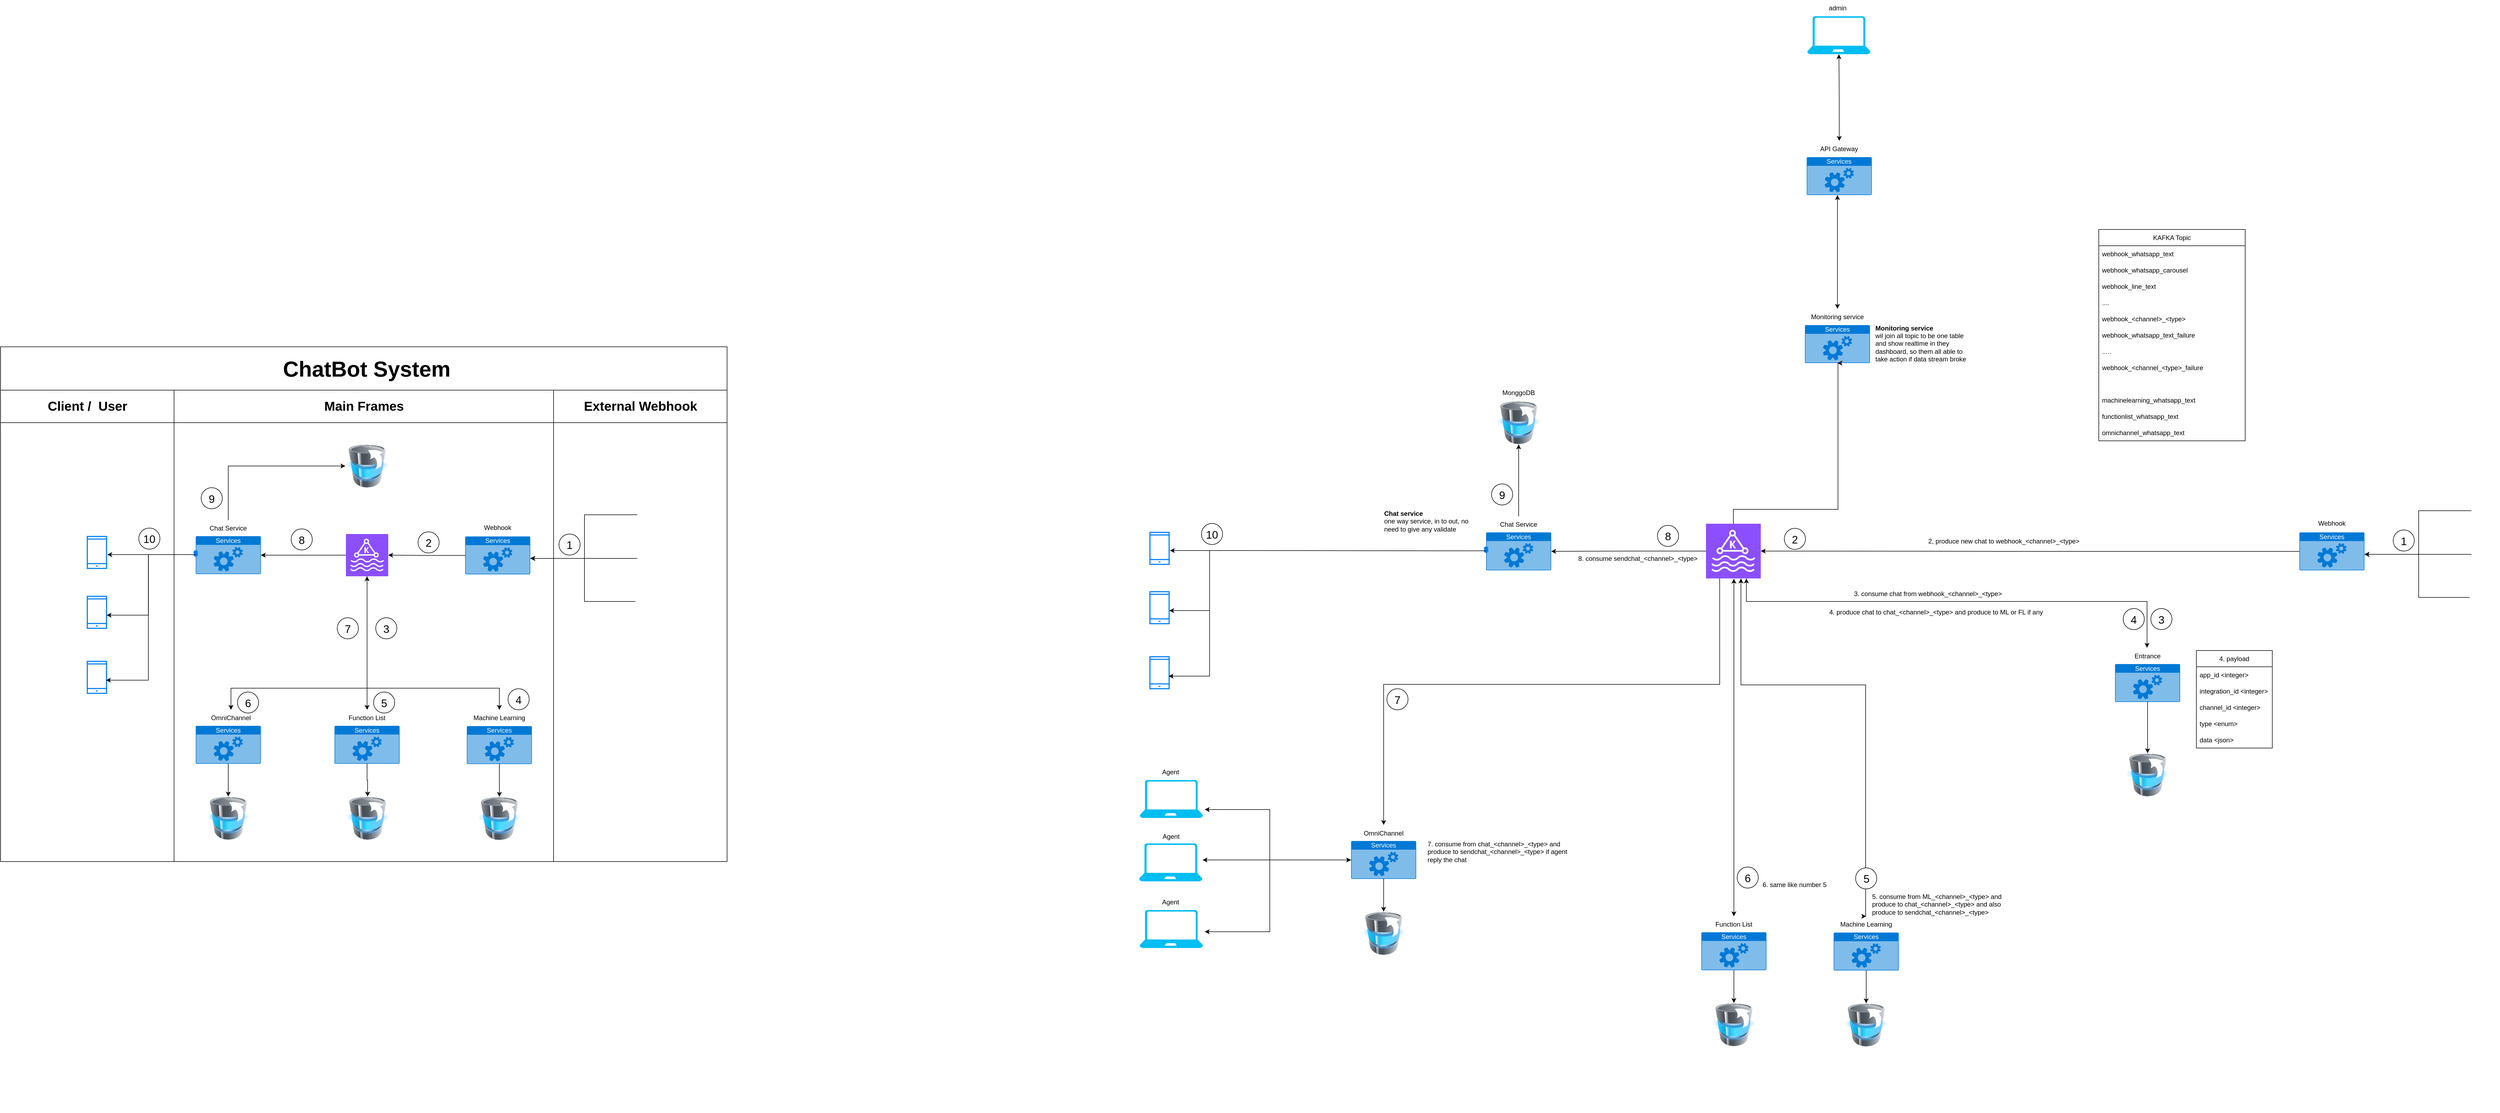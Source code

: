 <mxfile version="21.7.5" type="github">
  <diagram name="Page-1" id="HkeKC2RD16-9pxQuGfAg">
    <mxGraphModel dx="1467" dy="1865" grid="1" gridSize="10" guides="1" tooltips="1" connect="1" arrows="1" fold="1" page="1" pageScale="1" pageWidth="850" pageHeight="1100" background="none" math="0" shadow="0">
      <root>
        <mxCell id="0" />
        <mxCell id="1" parent="0" />
        <mxCell id="OhlYMunK3s7UU5Id4ylo-1" value="" style="sketch=0;points=[[0,0,0],[0.25,0,0],[0.5,0,0],[0.75,0,0],[1,0,0],[0,1,0],[0.25,1,0],[0.5,1,0],[0.75,1,0],[1,1,0],[0,0.25,0],[0,0.5,0],[0,0.75,0],[1,0.25,0],[1,0.5,0],[1,0.75,0]];outlineConnect=0;fontColor=#232F3E;fillColor=#8C4FFF;strokeColor=#ffffff;dashed=0;verticalLabelPosition=bottom;verticalAlign=top;align=center;html=1;fontSize=12;fontStyle=0;aspect=fixed;shape=mxgraph.aws4.resourceIcon;resIcon=mxgraph.aws4.managed_streaming_for_kafka;" parent="1" vertex="1">
          <mxGeometry x="787" y="385.5" width="78" height="78" as="geometry" />
        </mxCell>
        <mxCell id="OhlYMunK3s7UU5Id4ylo-2" value="" style="html=1;verticalLabelPosition=bottom;align=center;labelBackgroundColor=#ffffff;verticalAlign=top;strokeWidth=2;strokeColor=#0080F0;shadow=0;dashed=0;shape=mxgraph.ios7.icons.smartphone;" parent="1" vertex="1">
          <mxGeometry x="310" y="390" width="35.4" height="59" as="geometry" />
        </mxCell>
        <mxCell id="OhlYMunK3s7UU5Id4ylo-3" value="Services" style="html=1;whiteSpace=wrap;strokeColor=none;fillColor=#0079D6;labelPosition=center;verticalLabelPosition=middle;verticalAlign=top;align=center;fontSize=12;outlineConnect=0;spacingTop=-6;fontColor=#FFFFFF;sketch=0;shape=mxgraph.sitemap.services;" parent="1" vertex="1">
          <mxGeometry x="510" y="389.5" width="120" height="70" as="geometry" />
        </mxCell>
        <mxCell id="OhlYMunK3s7UU5Id4ylo-4" value="" style="shape=waypoint;sketch=0;size=6;pointerEvents=1;points=[];fillColor=default;resizable=0;rotatable=0;perimeter=centerPerimeter;snapToPoint=1;verticalAlign=top;strokeColor=#0080F0;labelBackgroundColor=#ffffff;strokeWidth=2;shadow=0;dashed=0;" parent="1" vertex="1">
          <mxGeometry x="500" y="409.5" width="20" height="20" as="geometry" />
        </mxCell>
        <mxCell id="OhlYMunK3s7UU5Id4ylo-8" value="" style="html=1;verticalLabelPosition=bottom;align=center;labelBackgroundColor=#ffffff;verticalAlign=top;strokeWidth=2;strokeColor=#0080F0;shadow=0;dashed=0;shape=mxgraph.ios7.icons.smartphone;" parent="1" vertex="1">
          <mxGeometry x="310" y="500.5" width="35.4" height="59" as="geometry" />
        </mxCell>
        <mxCell id="OhlYMunK3s7UU5Id4ylo-9" value="" style="html=1;verticalLabelPosition=bottom;align=center;labelBackgroundColor=#ffffff;verticalAlign=top;strokeWidth=2;strokeColor=#0080F0;shadow=0;dashed=0;shape=mxgraph.ios7.icons.smartphone;" parent="1" vertex="1">
          <mxGeometry x="310" y="620.5" width="35.4" height="59" as="geometry" />
        </mxCell>
        <mxCell id="OhlYMunK3s7UU5Id4ylo-10" value="" style="shape=waypoint;sketch=0;size=6;pointerEvents=1;points=[];fillColor=default;resizable=0;rotatable=0;perimeter=centerPerimeter;snapToPoint=1;verticalAlign=top;strokeColor=#0080F0;labelBackgroundColor=#ffffff;strokeWidth=2;shadow=0;dashed=0;" parent="1" vertex="1">
          <mxGeometry x="500" y="409.5" width="20" height="20" as="geometry" />
        </mxCell>
        <mxCell id="OhlYMunK3s7UU5Id4ylo-12" value="" style="shape=waypoint;sketch=0;size=6;pointerEvents=1;points=[];fillColor=default;resizable=0;rotatable=0;perimeter=centerPerimeter;snapToPoint=1;verticalAlign=top;strokeColor=#0080F0;labelBackgroundColor=#ffffff;strokeWidth=2;shadow=0;dashed=0;" parent="1" vertex="1">
          <mxGeometry x="500" y="413.5" width="20" height="20" as="geometry" />
        </mxCell>
        <mxCell id="OhlYMunK3s7UU5Id4ylo-15" value="Chat Service" style="text;html=1;strokeColor=none;fillColor=none;align=center;verticalAlign=middle;whiteSpace=wrap;rounded=0;" parent="1" vertex="1">
          <mxGeometry x="525" y="360" width="90" height="30" as="geometry" />
        </mxCell>
        <mxCell id="OhlYMunK3s7UU5Id4ylo-27" value="" style="image;html=1;image=img/lib/clip_art/computers/Database_Move_Stack_128x128.png" parent="1" vertex="1">
          <mxGeometry x="786" y="220" width="80" height="80" as="geometry" />
        </mxCell>
        <mxCell id="OhlYMunK3s7UU5Id4ylo-28" value="" style="edgeStyle=orthogonalEdgeStyle;rounded=0;orthogonalLoop=1;jettySize=auto;html=1;exitX=0.5;exitY=0;exitDx=0;exitDy=0;entryX=0;entryY=0.5;entryDx=0;entryDy=0;" parent="1" source="OhlYMunK3s7UU5Id4ylo-15" target="OhlYMunK3s7UU5Id4ylo-27" edge="1">
          <mxGeometry relative="1" as="geometry">
            <mxPoint x="580" y="330" as="sourcePoint" />
            <mxPoint x="702" y="330" as="targetPoint" />
          </mxGeometry>
        </mxCell>
        <mxCell id="OhlYMunK3s7UU5Id4ylo-29" value="Services" style="html=1;whiteSpace=wrap;strokeColor=none;fillColor=#0079D6;labelPosition=center;verticalLabelPosition=middle;verticalAlign=top;align=center;fontSize=12;outlineConnect=0;spacingTop=-6;fontColor=#FFFFFF;sketch=0;shape=mxgraph.sitemap.services;" parent="1" vertex="1">
          <mxGeometry x="1007" y="390" width="120" height="70" as="geometry" />
        </mxCell>
        <mxCell id="OhlYMunK3s7UU5Id4ylo-30" value="Webhook" style="text;html=1;strokeColor=none;fillColor=none;align=center;verticalAlign=middle;whiteSpace=wrap;rounded=0;" parent="1" vertex="1">
          <mxGeometry x="1022" y="358.5" width="90" height="30" as="geometry" />
        </mxCell>
        <mxCell id="OhlYMunK3s7UU5Id4ylo-41" value="" style="edgeStyle=orthogonalEdgeStyle;rounded=0;orthogonalLoop=1;jettySize=auto;html=1;" parent="1" source="OhlYMunK3s7UU5Id4ylo-35" edge="1">
          <mxGeometry relative="1" as="geometry">
            <mxPoint x="1127" y="430.5" as="targetPoint" />
            <Array as="points">
              <mxPoint x="1227" y="350" />
              <mxPoint x="1227" y="431" />
            </Array>
          </mxGeometry>
        </mxCell>
        <mxCell id="OhlYMunK3s7UU5Id4ylo-35" value="" style="shape=image;html=1;verticalAlign=top;verticalLabelPosition=bottom;labelBackgroundColor=#ffffff;imageAspect=0;aspect=fixed;image=https://cdn3.iconfinder.com/data/icons/2018-social-media-logotypes/1000/2018_social_media_popular_app_logo-whatsapp-128.png" parent="1" vertex="1">
          <mxGeometry x="1324.25" y="331" width="45" height="45" as="geometry" />
        </mxCell>
        <mxCell id="OhlYMunK3s7UU5Id4ylo-45" value="" style="edgeStyle=orthogonalEdgeStyle;rounded=0;orthogonalLoop=1;jettySize=auto;html=1;" parent="1" source="OhlYMunK3s7UU5Id4ylo-37" edge="1">
          <mxGeometry relative="1" as="geometry">
            <mxPoint x="1127" y="430.5" as="targetPoint" />
            <Array as="points">
              <mxPoint x="1227" y="510" />
              <mxPoint x="1227" y="431" />
            </Array>
          </mxGeometry>
        </mxCell>
        <mxCell id="OhlYMunK3s7UU5Id4ylo-37" value="" style="shape=image;html=1;verticalAlign=top;verticalLabelPosition=bottom;labelBackgroundColor=#ffffff;imageAspect=0;aspect=fixed;image=https://cdn1.iconfinder.com/data/icons/unicons-line-vol-6/24/telegram-128.png" parent="1" vertex="1">
          <mxGeometry x="1321" y="481" width="55" height="55" as="geometry" />
        </mxCell>
        <mxCell id="OhlYMunK3s7UU5Id4ylo-43" value="" style="edgeStyle=orthogonalEdgeStyle;rounded=0;orthogonalLoop=1;jettySize=auto;html=1;" parent="1" source="OhlYMunK3s7UU5Id4ylo-38" edge="1">
          <mxGeometry relative="1" as="geometry">
            <mxPoint x="1127" y="430.5" as="targetPoint" />
          </mxGeometry>
        </mxCell>
        <mxCell id="OhlYMunK3s7UU5Id4ylo-38" value="" style="shape=image;html=1;verticalAlign=top;verticalLabelPosition=bottom;labelBackgroundColor=#ffffff;imageAspect=0;aspect=fixed;image=https://cdn4.iconfinder.com/data/icons/socialcones/508/Gmail-128.png" parent="1" vertex="1">
          <mxGeometry x="1324.25" y="406.5" width="48" height="48" as="geometry" />
        </mxCell>
        <mxCell id="OhlYMunK3s7UU5Id4ylo-46" value="" style="edgeStyle=orthogonalEdgeStyle;rounded=0;orthogonalLoop=1;jettySize=auto;html=1;exitX=0;exitY=0.5;exitDx=0;exitDy=0;exitPerimeter=0;" parent="1" source="OhlYMunK3s7UU5Id4ylo-29" target="OhlYMunK3s7UU5Id4ylo-1" edge="1">
          <mxGeometry relative="1" as="geometry">
            <mxPoint x="597" y="370" as="sourcePoint" />
            <mxPoint x="778" y="270" as="targetPoint" />
          </mxGeometry>
        </mxCell>
        <mxCell id="OhlYMunK3s7UU5Id4ylo-47" value="" style="edgeStyle=orthogonalEdgeStyle;rounded=0;orthogonalLoop=1;jettySize=auto;html=1;exitX=0;exitY=0.5;exitDx=0;exitDy=0;exitPerimeter=0;entryX=1;entryY=0.5;entryDx=0;entryDy=0;entryPerimeter=0;" parent="1" source="OhlYMunK3s7UU5Id4ylo-1" target="OhlYMunK3s7UU5Id4ylo-3" edge="1">
          <mxGeometry relative="1" as="geometry">
            <mxPoint x="1000" y="435" as="sourcePoint" />
            <mxPoint x="840" y="435" as="targetPoint" />
          </mxGeometry>
        </mxCell>
        <mxCell id="6O2FPIcCJVFnN11v32pc-1" value="Services" style="html=1;whiteSpace=wrap;strokeColor=none;fillColor=#0079D6;labelPosition=center;verticalLabelPosition=middle;verticalAlign=top;align=center;fontSize=12;outlineConnect=0;spacingTop=-6;fontColor=#FFFFFF;sketch=0;shape=mxgraph.sitemap.services;" parent="1" vertex="1">
          <mxGeometry x="510" y="739.5" width="120" height="70" as="geometry" />
        </mxCell>
        <mxCell id="6O2FPIcCJVFnN11v32pc-2" value="OmniChannel" style="text;html=1;strokeColor=none;fillColor=none;align=center;verticalAlign=middle;whiteSpace=wrap;rounded=0;" parent="1" vertex="1">
          <mxGeometry x="530" y="710" width="90" height="30" as="geometry" />
        </mxCell>
        <mxCell id="6O2FPIcCJVFnN11v32pc-3" value="" style="edgeStyle=orthogonalEdgeStyle;rounded=0;orthogonalLoop=1;jettySize=auto;html=1;exitX=0.5;exitY=1;exitDx=0;exitDy=0;exitPerimeter=0;entryX=0.5;entryY=0;entryDx=0;entryDy=0;" parent="1" source="OhlYMunK3s7UU5Id4ylo-1" target="6O2FPIcCJVFnN11v32pc-2" edge="1">
          <mxGeometry relative="1" as="geometry">
            <mxPoint x="1017" y="435" as="sourcePoint" />
            <mxPoint x="875" y="434" as="targetPoint" />
            <Array as="points">
              <mxPoint x="826" y="670" />
              <mxPoint x="575" y="670" />
            </Array>
          </mxGeometry>
        </mxCell>
        <mxCell id="6O2FPIcCJVFnN11v32pc-4" value="Services" style="html=1;whiteSpace=wrap;strokeColor=none;fillColor=#0079D6;labelPosition=center;verticalLabelPosition=middle;verticalAlign=top;align=center;fontSize=12;outlineConnect=0;spacingTop=-6;fontColor=#FFFFFF;sketch=0;shape=mxgraph.sitemap.services;" parent="1" vertex="1">
          <mxGeometry x="1010" y="740" width="120" height="70" as="geometry" />
        </mxCell>
        <mxCell id="6O2FPIcCJVFnN11v32pc-5" value="Machine Learning" style="text;html=1;strokeColor=none;fillColor=none;align=center;verticalAlign=middle;whiteSpace=wrap;rounded=0;" parent="1" vertex="1">
          <mxGeometry x="1015" y="710" width="110" height="30" as="geometry" />
        </mxCell>
        <mxCell id="6O2FPIcCJVFnN11v32pc-6" value="" style="edgeStyle=orthogonalEdgeStyle;rounded=0;orthogonalLoop=1;jettySize=auto;html=1;entryX=0.5;entryY=0;entryDx=0;entryDy=0;exitX=0.5;exitY=1;exitDx=0;exitDy=0;exitPerimeter=0;" parent="1" source="OhlYMunK3s7UU5Id4ylo-1" target="6O2FPIcCJVFnN11v32pc-5" edge="1">
          <mxGeometry relative="1" as="geometry">
            <mxPoint x="760" y="353.23" as="sourcePoint" />
            <mxPoint x="1044" y="679.23" as="targetPoint" />
            <Array as="points">
              <mxPoint x="826" y="670" />
              <mxPoint x="1070" y="670" />
            </Array>
          </mxGeometry>
        </mxCell>
        <mxCell id="6O2FPIcCJVFnN11v32pc-7" value="Services" style="html=1;whiteSpace=wrap;strokeColor=none;fillColor=#0079D6;labelPosition=center;verticalLabelPosition=middle;verticalAlign=top;align=center;fontSize=12;outlineConnect=0;spacingTop=-6;fontColor=#FFFFFF;sketch=0;shape=mxgraph.sitemap.services;" parent="1" vertex="1">
          <mxGeometry x="766" y="739.5" width="120" height="70" as="geometry" />
        </mxCell>
        <mxCell id="6O2FPIcCJVFnN11v32pc-8" value="Function List" style="text;html=1;strokeColor=none;fillColor=none;align=center;verticalAlign=middle;whiteSpace=wrap;rounded=0;" parent="1" vertex="1">
          <mxGeometry x="771" y="710" width="110" height="30" as="geometry" />
        </mxCell>
        <mxCell id="6O2FPIcCJVFnN11v32pc-10" value="" style="edgeStyle=orthogonalEdgeStyle;rounded=0;orthogonalLoop=1;jettySize=auto;html=1;entryX=0.5;entryY=0;entryDx=0;entryDy=0;" parent="1" target="6O2FPIcCJVFnN11v32pc-8" edge="1">
          <mxGeometry relative="1" as="geometry">
            <mxPoint x="826" y="470" as="sourcePoint" />
            <mxPoint x="860" y="740" as="targetPoint" />
            <Array as="points">
              <mxPoint x="826" y="710" />
              <mxPoint x="826" y="710" />
            </Array>
          </mxGeometry>
        </mxCell>
        <mxCell id="6O2FPIcCJVFnN11v32pc-14" value="" style="edgeStyle=orthogonalEdgeStyle;rounded=0;orthogonalLoop=1;jettySize=auto;html=1;entryX=1.039;entryY=0.568;entryDx=0;entryDy=0;entryPerimeter=0;" parent="1" source="OhlYMunK3s7UU5Id4ylo-12" target="OhlYMunK3s7UU5Id4ylo-2" edge="1">
          <mxGeometry relative="1" as="geometry">
            <mxPoint x="797" y="434" as="sourcePoint" />
            <mxPoint x="350" y="420" as="targetPoint" />
          </mxGeometry>
        </mxCell>
        <mxCell id="6O2FPIcCJVFnN11v32pc-15" value="" style="edgeStyle=orthogonalEdgeStyle;rounded=0;orthogonalLoop=1;jettySize=auto;html=1;entryX=1.005;entryY=0.59;entryDx=0;entryDy=0;entryPerimeter=0;" parent="1" source="OhlYMunK3s7UU5Id4ylo-12" target="OhlYMunK3s7UU5Id4ylo-8" edge="1">
          <mxGeometry relative="1" as="geometry">
            <mxPoint x="500" y="430" as="sourcePoint" />
            <mxPoint x="357" y="434" as="targetPoint" />
          </mxGeometry>
        </mxCell>
        <mxCell id="6O2FPIcCJVFnN11v32pc-16" value="" style="edgeStyle=orthogonalEdgeStyle;rounded=0;orthogonalLoop=1;jettySize=auto;html=1;entryX=0.972;entryY=0.59;entryDx=0;entryDy=0;entryPerimeter=0;exitX=0.574;exitY=0.796;exitDx=0;exitDy=0;exitPerimeter=0;" parent="1" source="OhlYMunK3s7UU5Id4ylo-12" target="OhlYMunK3s7UU5Id4ylo-9" edge="1">
          <mxGeometry relative="1" as="geometry">
            <mxPoint x="530" y="444" as="sourcePoint" />
            <mxPoint x="356" y="545" as="targetPoint" />
          </mxGeometry>
        </mxCell>
        <mxCell id="6O2FPIcCJVFnN11v32pc-17" value="" style="endArrow=classic;html=1;rounded=0;" parent="1" target="OhlYMunK3s7UU5Id4ylo-1" edge="1">
          <mxGeometry width="50" height="50" relative="1" as="geometry">
            <mxPoint x="826" y="580" as="sourcePoint" />
            <mxPoint x="830" y="460" as="targetPoint" />
          </mxGeometry>
        </mxCell>
        <mxCell id="6O2FPIcCJVFnN11v32pc-18" value="" style="image;html=1;image=img/lib/clip_art/computers/Database_Move_Stack_128x128.png" parent="1" vertex="1">
          <mxGeometry x="530" y="870" width="80" height="80" as="geometry" />
        </mxCell>
        <mxCell id="6O2FPIcCJVFnN11v32pc-19" value="" style="image;html=1;image=img/lib/clip_art/computers/Database_Move_Stack_128x128.png" parent="1" vertex="1">
          <mxGeometry x="1030" y="870.5" width="80" height="80" as="geometry" />
        </mxCell>
        <mxCell id="6O2FPIcCJVFnN11v32pc-20" value="" style="image;html=1;image=img/lib/clip_art/computers/Database_Move_Stack_128x128.png" parent="1" vertex="1">
          <mxGeometry x="787" y="870" width="80" height="80" as="geometry" />
        </mxCell>
        <mxCell id="6O2FPIcCJVFnN11v32pc-21" value="" style="edgeStyle=orthogonalEdgeStyle;rounded=0;orthogonalLoop=1;jettySize=auto;html=1;exitX=0.5;exitY=1;exitDx=0;exitDy=0;exitPerimeter=0;entryX=0.5;entryY=0;entryDx=0;entryDy=0;" parent="1" source="6O2FPIcCJVFnN11v32pc-1" target="6O2FPIcCJVFnN11v32pc-18" edge="1">
          <mxGeometry relative="1" as="geometry">
            <mxPoint x="807" y="524.5" as="sourcePoint" />
            <mxPoint x="610" y="756.5" as="targetPoint" />
          </mxGeometry>
        </mxCell>
        <mxCell id="6O2FPIcCJVFnN11v32pc-22" value="" style="edgeStyle=orthogonalEdgeStyle;rounded=0;orthogonalLoop=1;jettySize=auto;html=1;exitX=0.5;exitY=1;exitDx=0;exitDy=0;exitPerimeter=0;entryX=0.5;entryY=0;entryDx=0;entryDy=0;" parent="1" source="6O2FPIcCJVFnN11v32pc-7" target="6O2FPIcCJVFnN11v32pc-20" edge="1">
          <mxGeometry relative="1" as="geometry">
            <mxPoint x="966" y="870" as="sourcePoint" />
            <mxPoint x="800" y="870" as="targetPoint" />
          </mxGeometry>
        </mxCell>
        <mxCell id="6O2FPIcCJVFnN11v32pc-23" value="" style="edgeStyle=orthogonalEdgeStyle;rounded=0;orthogonalLoop=1;jettySize=auto;html=1;exitX=0.5;exitY=1;exitDx=0;exitDy=0;exitPerimeter=0;entryX=0.5;entryY=0;entryDx=0;entryDy=0;" parent="1" source="6O2FPIcCJVFnN11v32pc-4" target="6O2FPIcCJVFnN11v32pc-19" edge="1">
          <mxGeometry relative="1" as="geometry">
            <mxPoint x="1213" y="968.67" as="sourcePoint" />
            <mxPoint x="1047" y="968.67" as="targetPoint" />
          </mxGeometry>
        </mxCell>
        <mxCell id="6O2FPIcCJVFnN11v32pc-24" value="" style="rounded=0;whiteSpace=wrap;html=1;fillColor=none;" parent="1" vertex="1">
          <mxGeometry x="470" y="180" width="700" height="810" as="geometry" />
        </mxCell>
        <mxCell id="6O2FPIcCJVFnN11v32pc-25" value="" style="rounded=0;whiteSpace=wrap;html=1;fillColor=none;" parent="1" vertex="1">
          <mxGeometry x="1170" y="180" width="320" height="810" as="geometry" />
        </mxCell>
        <mxCell id="6O2FPIcCJVFnN11v32pc-26" value="" style="rounded=0;whiteSpace=wrap;html=1;fillColor=none;" parent="1" vertex="1">
          <mxGeometry x="150" y="180" width="320" height="810" as="geometry" />
        </mxCell>
        <mxCell id="6O2FPIcCJVFnN11v32pc-27" value="" style="rounded=0;whiteSpace=wrap;html=1;" parent="1" vertex="1">
          <mxGeometry x="150" y="120" width="320" height="60" as="geometry" />
        </mxCell>
        <mxCell id="6O2FPIcCJVFnN11v32pc-28" value="" style="rounded=0;whiteSpace=wrap;html=1;" parent="1" vertex="1">
          <mxGeometry x="470" y="120" width="700" height="60" as="geometry" />
        </mxCell>
        <mxCell id="6O2FPIcCJVFnN11v32pc-29" value="" style="rounded=0;whiteSpace=wrap;html=1;" parent="1" vertex="1">
          <mxGeometry x="1170" y="120" width="320" height="60" as="geometry" />
        </mxCell>
        <mxCell id="6O2FPIcCJVFnN11v32pc-30" value="Client /&amp;nbsp; User" style="text;strokeColor=none;fillColor=none;html=1;fontSize=24;fontStyle=1;verticalAlign=middle;align=center;" parent="1" vertex="1">
          <mxGeometry x="220" y="130" width="180" height="40" as="geometry" />
        </mxCell>
        <mxCell id="6O2FPIcCJVFnN11v32pc-31" value="Main Frames" style="text;strokeColor=none;fillColor=none;html=1;fontSize=24;fontStyle=1;verticalAlign=middle;align=center;" parent="1" vertex="1">
          <mxGeometry x="725" y="130" width="190" height="40" as="geometry" />
        </mxCell>
        <mxCell id="6O2FPIcCJVFnN11v32pc-32" value="External Webhook" style="text;strokeColor=none;fillColor=none;html=1;fontSize=24;fontStyle=1;verticalAlign=middle;align=center;" parent="1" vertex="1">
          <mxGeometry x="1235" y="130" width="190" height="40" as="geometry" />
        </mxCell>
        <mxCell id="6O2FPIcCJVFnN11v32pc-33" value="" style="rounded=0;whiteSpace=wrap;html=1;" parent="1" vertex="1">
          <mxGeometry x="150" y="40" width="1340" height="80" as="geometry" />
        </mxCell>
        <mxCell id="6O2FPIcCJVFnN11v32pc-34" value="&lt;font style=&quot;font-size: 40px;&quot;&gt;ChatBot System&lt;/font&gt;" style="text;strokeColor=none;fillColor=none;html=1;fontSize=24;fontStyle=1;verticalAlign=middle;align=center;" parent="1" vertex="1">
          <mxGeometry x="635" y="55" width="380" height="50" as="geometry" />
        </mxCell>
        <mxCell id="6O2FPIcCJVFnN11v32pc-35" value="&lt;font style=&quot;font-size: 20px;&quot;&gt;1&lt;/font&gt;" style="ellipse;whiteSpace=wrap;html=1;aspect=fixed;" parent="1" vertex="1">
          <mxGeometry x="1180" y="385.5" width="39" height="39" as="geometry" />
        </mxCell>
        <mxCell id="6O2FPIcCJVFnN11v32pc-36" value="&lt;font style=&quot;font-size: 20px;&quot;&gt;2&lt;/font&gt;" style="ellipse;whiteSpace=wrap;html=1;aspect=fixed;" parent="1" vertex="1">
          <mxGeometry x="920" y="381.5" width="39" height="39" as="geometry" />
        </mxCell>
        <mxCell id="6O2FPIcCJVFnN11v32pc-37" value="&lt;font style=&quot;font-size: 20px;&quot;&gt;3&lt;/font&gt;" style="ellipse;whiteSpace=wrap;html=1;aspect=fixed;" parent="1" vertex="1">
          <mxGeometry x="842" y="540" width="39" height="39" as="geometry" />
        </mxCell>
        <mxCell id="6O2FPIcCJVFnN11v32pc-38" value="&lt;font style=&quot;font-size: 20px;&quot;&gt;4&lt;/font&gt;" style="ellipse;whiteSpace=wrap;html=1;aspect=fixed;" parent="1" vertex="1">
          <mxGeometry x="1086" y="671" width="39" height="39" as="geometry" />
        </mxCell>
        <mxCell id="6O2FPIcCJVFnN11v32pc-39" value="&lt;font style=&quot;font-size: 20px;&quot;&gt;5&lt;/font&gt;" style="ellipse;whiteSpace=wrap;html=1;aspect=fixed;" parent="1" vertex="1">
          <mxGeometry x="838" y="677" width="39" height="39" as="geometry" />
        </mxCell>
        <mxCell id="6O2FPIcCJVFnN11v32pc-40" value="&lt;font style=&quot;font-size: 20px;&quot;&gt;6&lt;br&gt;&lt;/font&gt;" style="ellipse;whiteSpace=wrap;html=1;aspect=fixed;" parent="1" vertex="1">
          <mxGeometry x="587" y="677" width="39" height="39" as="geometry" />
        </mxCell>
        <mxCell id="6O2FPIcCJVFnN11v32pc-41" value="&lt;font style=&quot;font-size: 20px;&quot;&gt;7&lt;br&gt;&lt;/font&gt;" style="ellipse;whiteSpace=wrap;html=1;aspect=fixed;" parent="1" vertex="1">
          <mxGeometry x="771" y="540" width="39" height="39" as="geometry" />
        </mxCell>
        <mxCell id="6O2FPIcCJVFnN11v32pc-42" value="&lt;font style=&quot;font-size: 20px;&quot;&gt;8&lt;br&gt;&lt;/font&gt;" style="ellipse;whiteSpace=wrap;html=1;aspect=fixed;" parent="1" vertex="1">
          <mxGeometry x="686" y="376" width="39" height="39" as="geometry" />
        </mxCell>
        <mxCell id="6O2FPIcCJVFnN11v32pc-43" value="&lt;font style=&quot;font-size: 20px;&quot;&gt;9&lt;br&gt;&lt;/font&gt;" style="ellipse;whiteSpace=wrap;html=1;aspect=fixed;" parent="1" vertex="1">
          <mxGeometry x="520" y="300" width="39" height="39" as="geometry" />
        </mxCell>
        <mxCell id="6O2FPIcCJVFnN11v32pc-44" value="&lt;font style=&quot;font-size: 20px;&quot;&gt;10&lt;br&gt;&lt;/font&gt;" style="ellipse;whiteSpace=wrap;html=1;aspect=fixed;" parent="1" vertex="1">
          <mxGeometry x="405" y="374.5" width="39" height="39" as="geometry" />
        </mxCell>
        <mxCell id="0GNVha3fAW3hULClsVbB-1" value="" style="sketch=0;points=[[0,0,0],[0.25,0,0],[0.5,0,0],[0.75,0,0],[1,0,0],[0,1,0],[0.25,1,0],[0.5,1,0],[0.75,1,0],[1,1,0],[0,0.25,0],[0,0.5,0],[0,0.75,0],[1,0.25,0],[1,0.5,0],[1,0.75,0]];outlineConnect=0;fontColor=#232F3E;fillColor=#8C4FFF;strokeColor=#ffffff;dashed=0;verticalLabelPosition=bottom;verticalAlign=top;align=center;html=1;fontSize=12;fontStyle=0;aspect=fixed;shape=mxgraph.aws4.resourceIcon;resIcon=mxgraph.aws4.managed_streaming_for_kafka;" parent="1" vertex="1">
          <mxGeometry x="3295.5" y="366.5" width="101" height="101" as="geometry" />
        </mxCell>
        <mxCell id="0GNVha3fAW3hULClsVbB-2" value="" style="html=1;verticalLabelPosition=bottom;align=center;labelBackgroundColor=#ffffff;verticalAlign=top;strokeWidth=2;strokeColor=#0080F0;shadow=0;dashed=0;shape=mxgraph.ios7.icons.smartphone;" parent="1" vertex="1">
          <mxGeometry x="2269.93" y="382.5" width="35.4" height="59" as="geometry" />
        </mxCell>
        <mxCell id="0GNVha3fAW3hULClsVbB-3" value="Services" style="html=1;whiteSpace=wrap;strokeColor=none;fillColor=#0079D6;labelPosition=center;verticalLabelPosition=middle;verticalAlign=top;align=center;fontSize=12;outlineConnect=0;spacingTop=-6;fontColor=#FFFFFF;sketch=0;shape=mxgraph.sitemap.services;" parent="1" vertex="1">
          <mxGeometry x="2890" y="382.5" width="120" height="70" as="geometry" />
        </mxCell>
        <mxCell id="0GNVha3fAW3hULClsVbB-4" value="" style="shape=waypoint;sketch=0;size=6;pointerEvents=1;points=[];fillColor=default;resizable=0;rotatable=0;perimeter=centerPerimeter;snapToPoint=1;verticalAlign=top;strokeColor=#0080F0;labelBackgroundColor=#ffffff;strokeWidth=2;shadow=0;dashed=0;" parent="1" vertex="1">
          <mxGeometry x="2880" y="402.5" width="20" height="20" as="geometry" />
        </mxCell>
        <mxCell id="0GNVha3fAW3hULClsVbB-5" value="" style="html=1;verticalLabelPosition=bottom;align=center;labelBackgroundColor=#ffffff;verticalAlign=top;strokeWidth=2;strokeColor=#0080F0;shadow=0;dashed=0;shape=mxgraph.ios7.icons.smartphone;" parent="1" vertex="1">
          <mxGeometry x="2269.93" y="492" width="35.4" height="59" as="geometry" />
        </mxCell>
        <mxCell id="0GNVha3fAW3hULClsVbB-6" value="" style="html=1;verticalLabelPosition=bottom;align=center;labelBackgroundColor=#ffffff;verticalAlign=top;strokeWidth=2;strokeColor=#0080F0;shadow=0;dashed=0;shape=mxgraph.ios7.icons.smartphone;" parent="1" vertex="1">
          <mxGeometry x="2269.93" y="612" width="35.4" height="59" as="geometry" />
        </mxCell>
        <mxCell id="0GNVha3fAW3hULClsVbB-7" value="" style="shape=waypoint;sketch=0;size=6;pointerEvents=1;points=[];fillColor=default;resizable=0;rotatable=0;perimeter=centerPerimeter;snapToPoint=1;verticalAlign=top;strokeColor=#0080F0;labelBackgroundColor=#ffffff;strokeWidth=2;shadow=0;dashed=0;" parent="1" vertex="1">
          <mxGeometry x="2880" y="402.5" width="20" height="20" as="geometry" />
        </mxCell>
        <mxCell id="0GNVha3fAW3hULClsVbB-8" value="" style="shape=waypoint;sketch=0;size=6;pointerEvents=1;points=[];fillColor=default;resizable=0;rotatable=0;perimeter=centerPerimeter;snapToPoint=1;verticalAlign=top;strokeColor=#0080F0;labelBackgroundColor=#ffffff;strokeWidth=2;shadow=0;dashed=0;" parent="1" vertex="1">
          <mxGeometry x="2880" y="406.5" width="20" height="20" as="geometry" />
        </mxCell>
        <mxCell id="0GNVha3fAW3hULClsVbB-9" value="Chat Service" style="text;html=1;strokeColor=none;fillColor=none;align=center;verticalAlign=middle;whiteSpace=wrap;rounded=0;" parent="1" vertex="1">
          <mxGeometry x="2905" y="353" width="90" height="30" as="geometry" />
        </mxCell>
        <mxCell id="0GNVha3fAW3hULClsVbB-10" value="" style="image;html=1;image=img/lib/clip_art/computers/Database_Move_Stack_128x128.png" parent="1" vertex="1">
          <mxGeometry x="2910" y="140" width="80" height="80" as="geometry" />
        </mxCell>
        <mxCell id="0GNVha3fAW3hULClsVbB-11" value="" style="edgeStyle=orthogonalEdgeStyle;rounded=0;orthogonalLoop=1;jettySize=auto;html=1;exitX=0.5;exitY=0;exitDx=0;exitDy=0;entryX=0.5;entryY=1;entryDx=0;entryDy=0;" parent="1" source="0GNVha3fAW3hULClsVbB-9" target="0GNVha3fAW3hULClsVbB-10" edge="1">
          <mxGeometry relative="1" as="geometry">
            <mxPoint x="3070" y="323.5" as="sourcePoint" />
            <mxPoint x="3192" y="323.5" as="targetPoint" />
            <Array as="points">
              <mxPoint x="2950" y="280" />
              <mxPoint x="2950" y="280" />
            </Array>
          </mxGeometry>
        </mxCell>
        <mxCell id="0GNVha3fAW3hULClsVbB-12" value="Services" style="html=1;whiteSpace=wrap;strokeColor=none;fillColor=#0079D6;labelPosition=center;verticalLabelPosition=middle;verticalAlign=top;align=center;fontSize=12;outlineConnect=0;spacingTop=-6;fontColor=#FFFFFF;sketch=0;shape=mxgraph.sitemap.services;" parent="1" vertex="1">
          <mxGeometry x="4390" y="382.5" width="120" height="70" as="geometry" />
        </mxCell>
        <mxCell id="0GNVha3fAW3hULClsVbB-13" value="Webhook" style="text;html=1;strokeColor=none;fillColor=none;align=center;verticalAlign=middle;whiteSpace=wrap;rounded=0;" parent="1" vertex="1">
          <mxGeometry x="4405" y="351" width="90" height="30" as="geometry" />
        </mxCell>
        <mxCell id="0GNVha3fAW3hULClsVbB-14" value="" style="edgeStyle=orthogonalEdgeStyle;rounded=0;orthogonalLoop=1;jettySize=auto;html=1;" parent="1" source="0GNVha3fAW3hULClsVbB-15" edge="1">
          <mxGeometry relative="1" as="geometry">
            <mxPoint x="4510" y="423" as="targetPoint" />
            <Array as="points">
              <mxPoint x="4610" y="342.5" />
              <mxPoint x="4610" y="423.5" />
            </Array>
          </mxGeometry>
        </mxCell>
        <mxCell id="0GNVha3fAW3hULClsVbB-15" value="" style="shape=image;html=1;verticalAlign=top;verticalLabelPosition=bottom;labelBackgroundColor=#ffffff;imageAspect=0;aspect=fixed;image=https://cdn3.iconfinder.com/data/icons/2018-social-media-logotypes/1000/2018_social_media_popular_app_logo-whatsapp-128.png" parent="1" vertex="1">
          <mxGeometry x="4707.25" y="323.5" width="45" height="45" as="geometry" />
        </mxCell>
        <mxCell id="0GNVha3fAW3hULClsVbB-16" value="" style="edgeStyle=orthogonalEdgeStyle;rounded=0;orthogonalLoop=1;jettySize=auto;html=1;" parent="1" source="0GNVha3fAW3hULClsVbB-17" edge="1">
          <mxGeometry relative="1" as="geometry">
            <mxPoint x="4510" y="423" as="targetPoint" />
            <Array as="points">
              <mxPoint x="4610" y="502.5" />
              <mxPoint x="4610" y="423.5" />
            </Array>
          </mxGeometry>
        </mxCell>
        <mxCell id="0GNVha3fAW3hULClsVbB-17" value="" style="shape=image;html=1;verticalAlign=top;verticalLabelPosition=bottom;labelBackgroundColor=#ffffff;imageAspect=0;aspect=fixed;image=https://cdn1.iconfinder.com/data/icons/unicons-line-vol-6/24/telegram-128.png" parent="1" vertex="1">
          <mxGeometry x="4704" y="473.5" width="55" height="55" as="geometry" />
        </mxCell>
        <mxCell id="0GNVha3fAW3hULClsVbB-18" value="" style="edgeStyle=orthogonalEdgeStyle;rounded=0;orthogonalLoop=1;jettySize=auto;html=1;" parent="1" source="0GNVha3fAW3hULClsVbB-19" edge="1">
          <mxGeometry relative="1" as="geometry">
            <mxPoint x="4510" y="423" as="targetPoint" />
          </mxGeometry>
        </mxCell>
        <mxCell id="0GNVha3fAW3hULClsVbB-19" value="" style="shape=image;html=1;verticalAlign=top;verticalLabelPosition=bottom;labelBackgroundColor=#ffffff;imageAspect=0;aspect=fixed;image=https://cdn4.iconfinder.com/data/icons/socialcones/508/Gmail-128.png" parent="1" vertex="1">
          <mxGeometry x="4707.25" y="399" width="48" height="48" as="geometry" />
        </mxCell>
        <mxCell id="0GNVha3fAW3hULClsVbB-20" value="" style="edgeStyle=orthogonalEdgeStyle;rounded=0;orthogonalLoop=1;jettySize=auto;html=1;exitX=0;exitY=0.5;exitDx=0;exitDy=0;exitPerimeter=0;" parent="1" source="0GNVha3fAW3hULClsVbB-12" target="0GNVha3fAW3hULClsVbB-1" edge="1">
          <mxGeometry relative="1" as="geometry">
            <mxPoint x="3117" y="363.5" as="sourcePoint" />
            <mxPoint x="3298" y="263.5" as="targetPoint" />
          </mxGeometry>
        </mxCell>
        <mxCell id="0GNVha3fAW3hULClsVbB-21" value="" style="edgeStyle=orthogonalEdgeStyle;rounded=0;orthogonalLoop=1;jettySize=auto;html=1;exitX=0;exitY=0.5;exitDx=0;exitDy=0;exitPerimeter=0;entryX=1;entryY=0.5;entryDx=0;entryDy=0;entryPerimeter=0;" parent="1" source="0GNVha3fAW3hULClsVbB-1" target="0GNVha3fAW3hULClsVbB-3" edge="1">
          <mxGeometry relative="1" as="geometry">
            <mxPoint x="3520" y="428.5" as="sourcePoint" />
            <mxPoint x="3360" y="428.5" as="targetPoint" />
          </mxGeometry>
        </mxCell>
        <mxCell id="0GNVha3fAW3hULClsVbB-22" value="Services" style="html=1;whiteSpace=wrap;strokeColor=none;fillColor=#0079D6;labelPosition=center;verticalLabelPosition=middle;verticalAlign=top;align=center;fontSize=12;outlineConnect=0;spacingTop=-6;fontColor=#FFFFFF;sketch=0;shape=mxgraph.sitemap.services;" parent="1" vertex="1">
          <mxGeometry x="2641" y="952" width="120" height="70" as="geometry" />
        </mxCell>
        <mxCell id="0GNVha3fAW3hULClsVbB-23" value="OmniChannel" style="text;html=1;strokeColor=none;fillColor=none;align=center;verticalAlign=middle;whiteSpace=wrap;rounded=0;" parent="1" vertex="1">
          <mxGeometry x="2656" y="922.5" width="90" height="30" as="geometry" />
        </mxCell>
        <mxCell id="0GNVha3fAW3hULClsVbB-24" value="" style="edgeStyle=orthogonalEdgeStyle;rounded=0;orthogonalLoop=1;jettySize=auto;html=1;exitX=0.25;exitY=1;exitDx=0;exitDy=0;exitPerimeter=0;entryX=0.5;entryY=0;entryDx=0;entryDy=0;" parent="1" source="0GNVha3fAW3hULClsVbB-1" target="0GNVha3fAW3hULClsVbB-23" edge="1">
          <mxGeometry relative="1" as="geometry">
            <mxPoint x="3537" y="428.5" as="sourcePoint" />
            <mxPoint x="3395" y="427.5" as="targetPoint" />
            <Array as="points">
              <mxPoint x="3321" y="663" />
              <mxPoint x="2701" y="663" />
            </Array>
          </mxGeometry>
        </mxCell>
        <mxCell id="0GNVha3fAW3hULClsVbB-25" value="Services" style="html=1;whiteSpace=wrap;strokeColor=none;fillColor=#0079D6;labelPosition=center;verticalLabelPosition=middle;verticalAlign=top;align=center;fontSize=12;outlineConnect=0;spacingTop=-6;fontColor=#FFFFFF;sketch=0;shape=mxgraph.sitemap.services;" parent="1" vertex="1">
          <mxGeometry x="3531" y="1121" width="120" height="70" as="geometry" />
        </mxCell>
        <mxCell id="0GNVha3fAW3hULClsVbB-26" value="Machine Learning" style="text;html=1;strokeColor=none;fillColor=none;align=center;verticalAlign=middle;whiteSpace=wrap;rounded=0;" parent="1" vertex="1">
          <mxGeometry x="3536" y="1091" width="110" height="30" as="geometry" />
        </mxCell>
        <mxCell id="0GNVha3fAW3hULClsVbB-27" value="" style="edgeStyle=orthogonalEdgeStyle;rounded=0;orthogonalLoop=1;jettySize=auto;html=1;entryX=0.5;entryY=0;entryDx=0;entryDy=0;startArrow=classic;startFill=1;" parent="1" source="0GNVha3fAW3hULClsVbB-1" target="0GNVha3fAW3hULClsVbB-26" edge="1">
          <mxGeometry relative="1" as="geometry">
            <mxPoint x="3360" y="470" as="sourcePoint" />
            <mxPoint x="3564" y="672.73" as="targetPoint" />
            <Array as="points">
              <mxPoint x="3360" y="664" />
              <mxPoint x="3590" y="664" />
              <mxPoint x="3590" y="1091" />
            </Array>
          </mxGeometry>
        </mxCell>
        <mxCell id="0GNVha3fAW3hULClsVbB-28" value="Services" style="html=1;whiteSpace=wrap;strokeColor=none;fillColor=#0079D6;labelPosition=center;verticalLabelPosition=middle;verticalAlign=top;align=center;fontSize=12;outlineConnect=0;spacingTop=-6;fontColor=#FFFFFF;sketch=0;shape=mxgraph.sitemap.services;" parent="1" vertex="1">
          <mxGeometry x="3287" y="1120.5" width="120" height="70" as="geometry" />
        </mxCell>
        <mxCell id="0GNVha3fAW3hULClsVbB-29" value="Function List" style="text;html=1;strokeColor=none;fillColor=none;align=center;verticalAlign=middle;whiteSpace=wrap;rounded=0;" parent="1" vertex="1">
          <mxGeometry x="3292" y="1091" width="110" height="30" as="geometry" />
        </mxCell>
        <mxCell id="0GNVha3fAW3hULClsVbB-30" value="" style="edgeStyle=orthogonalEdgeStyle;rounded=0;orthogonalLoop=1;jettySize=auto;html=1;entryX=0.5;entryY=0;entryDx=0;entryDy=0;startArrow=classic;startFill=1;" parent="1" target="0GNVha3fAW3hULClsVbB-29" edge="1">
          <mxGeometry relative="1" as="geometry">
            <mxPoint x="3347" y="468" as="sourcePoint" />
            <mxPoint x="3380" y="733.5" as="targetPoint" />
            <Array as="points">
              <mxPoint x="3347" y="468" />
            </Array>
          </mxGeometry>
        </mxCell>
        <mxCell id="0GNVha3fAW3hULClsVbB-31" value="" style="edgeStyle=orthogonalEdgeStyle;rounded=0;orthogonalLoop=1;jettySize=auto;html=1;entryX=1.039;entryY=0.568;entryDx=0;entryDy=0;entryPerimeter=0;" parent="1" edge="1">
          <mxGeometry relative="1" as="geometry">
            <mxPoint x="2380" y="420" as="sourcePoint" />
            <mxPoint x="2306.711" y="416.012" as="targetPoint" />
            <Array as="points">
              <mxPoint x="2380" y="416" />
            </Array>
          </mxGeometry>
        </mxCell>
        <mxCell id="0GNVha3fAW3hULClsVbB-32" value="" style="edgeStyle=orthogonalEdgeStyle;rounded=0;orthogonalLoop=1;jettySize=auto;html=1;entryX=1.005;entryY=0.59;entryDx=0;entryDy=0;entryPerimeter=0;" parent="1" target="0GNVha3fAW3hULClsVbB-5" edge="1">
          <mxGeometry relative="1" as="geometry">
            <mxPoint x="2380" y="420" as="sourcePoint" />
            <mxPoint x="2316.93" y="425.5" as="targetPoint" />
            <Array as="points">
              <mxPoint x="2380" y="527" />
            </Array>
          </mxGeometry>
        </mxCell>
        <mxCell id="0GNVha3fAW3hULClsVbB-33" value="" style="edgeStyle=orthogonalEdgeStyle;rounded=0;orthogonalLoop=1;jettySize=auto;html=1;entryX=0.972;entryY=0.59;entryDx=0;entryDy=0;entryPerimeter=0;" parent="1" source="0GNVha3fAW3hULClsVbB-8" edge="1">
          <mxGeometry relative="1" as="geometry">
            <mxPoint x="2880" y="420" as="sourcePoint" />
            <mxPoint x="2304.339" y="647.81" as="targetPoint" />
            <Array as="points">
              <mxPoint x="2870" y="416" />
              <mxPoint x="2380" y="416" />
              <mxPoint x="2380" y="648" />
            </Array>
          </mxGeometry>
        </mxCell>
        <mxCell id="0GNVha3fAW3hULClsVbB-35" value="" style="image;html=1;image=img/lib/clip_art/computers/Database_Move_Stack_128x128.png" parent="1" vertex="1">
          <mxGeometry x="2661" y="1082.5" width="80" height="80" as="geometry" />
        </mxCell>
        <mxCell id="0GNVha3fAW3hULClsVbB-36" value="" style="image;html=1;image=img/lib/clip_art/computers/Database_Move_Stack_128x128.png" parent="1" vertex="1">
          <mxGeometry x="3551" y="1251.5" width="80" height="80" as="geometry" />
        </mxCell>
        <mxCell id="0GNVha3fAW3hULClsVbB-37" value="" style="image;html=1;image=img/lib/clip_art/computers/Database_Move_Stack_128x128.png" parent="1" vertex="1">
          <mxGeometry x="3307" y="1251" width="80" height="80" as="geometry" />
        </mxCell>
        <mxCell id="0GNVha3fAW3hULClsVbB-38" value="" style="edgeStyle=orthogonalEdgeStyle;rounded=0;orthogonalLoop=1;jettySize=auto;html=1;exitX=0.5;exitY=1;exitDx=0;exitDy=0;exitPerimeter=0;entryX=0.5;entryY=0;entryDx=0;entryDy=0;" parent="1" source="0GNVha3fAW3hULClsVbB-22" target="0GNVha3fAW3hULClsVbB-35" edge="1">
          <mxGeometry relative="1" as="geometry">
            <mxPoint x="2938" y="737" as="sourcePoint" />
            <mxPoint x="2741" y="969" as="targetPoint" />
          </mxGeometry>
        </mxCell>
        <mxCell id="0GNVha3fAW3hULClsVbB-39" value="" style="edgeStyle=orthogonalEdgeStyle;rounded=0;orthogonalLoop=1;jettySize=auto;html=1;exitX=0.5;exitY=1;exitDx=0;exitDy=0;exitPerimeter=0;entryX=0.5;entryY=0;entryDx=0;entryDy=0;" parent="1" source="0GNVha3fAW3hULClsVbB-28" target="0GNVha3fAW3hULClsVbB-37" edge="1">
          <mxGeometry relative="1" as="geometry">
            <mxPoint x="3487" y="1251" as="sourcePoint" />
            <mxPoint x="3321" y="1251" as="targetPoint" />
          </mxGeometry>
        </mxCell>
        <mxCell id="0GNVha3fAW3hULClsVbB-40" value="" style="edgeStyle=orthogonalEdgeStyle;rounded=0;orthogonalLoop=1;jettySize=auto;html=1;exitX=0.5;exitY=1;exitDx=0;exitDy=0;exitPerimeter=0;entryX=0.5;entryY=0;entryDx=0;entryDy=0;" parent="1" source="0GNVha3fAW3hULClsVbB-25" target="0GNVha3fAW3hULClsVbB-36" edge="1">
          <mxGeometry relative="1" as="geometry">
            <mxPoint x="3734" y="1349.67" as="sourcePoint" />
            <mxPoint x="3568" y="1349.67" as="targetPoint" />
          </mxGeometry>
        </mxCell>
        <mxCell id="0GNVha3fAW3hULClsVbB-52" value="&lt;font style=&quot;font-size: 20px;&quot;&gt;1&lt;/font&gt;" style="ellipse;whiteSpace=wrap;html=1;aspect=fixed;" parent="1" vertex="1">
          <mxGeometry x="4563" y="378" width="39" height="39" as="geometry" />
        </mxCell>
        <mxCell id="0GNVha3fAW3hULClsVbB-53" value="&lt;font style=&quot;font-size: 20px;&quot;&gt;2&lt;/font&gt;" style="ellipse;whiteSpace=wrap;html=1;aspect=fixed;" parent="1" vertex="1">
          <mxGeometry x="3440" y="375" width="39" height="39" as="geometry" />
        </mxCell>
        <mxCell id="0GNVha3fAW3hULClsVbB-54" value="&lt;font style=&quot;font-size: 20px;&quot;&gt;3&lt;/font&gt;" style="ellipse;whiteSpace=wrap;html=1;aspect=fixed;" parent="1" vertex="1">
          <mxGeometry x="4116" y="523" width="39" height="39" as="geometry" />
        </mxCell>
        <mxCell id="0GNVha3fAW3hULClsVbB-55" value="&lt;font style=&quot;font-size: 20px;&quot;&gt;4&lt;/font&gt;" style="ellipse;whiteSpace=wrap;html=1;aspect=fixed;" parent="1" vertex="1">
          <mxGeometry x="4065" y="523" width="39" height="39" as="geometry" />
        </mxCell>
        <mxCell id="0GNVha3fAW3hULClsVbB-56" value="&lt;font style=&quot;font-size: 20px;&quot;&gt;5&lt;/font&gt;" style="ellipse;whiteSpace=wrap;html=1;aspect=fixed;" parent="1" vertex="1">
          <mxGeometry x="3571.5" y="1001.5" width="39" height="39" as="geometry" />
        </mxCell>
        <mxCell id="0GNVha3fAW3hULClsVbB-57" value="&lt;font style=&quot;font-size: 20px;&quot;&gt;6&lt;br&gt;&lt;/font&gt;" style="ellipse;whiteSpace=wrap;html=1;aspect=fixed;" parent="1" vertex="1">
          <mxGeometry x="3353" y="1000" width="39" height="39" as="geometry" />
        </mxCell>
        <mxCell id="0GNVha3fAW3hULClsVbB-58" value="&lt;font style=&quot;font-size: 20px;&quot;&gt;7&lt;br&gt;&lt;/font&gt;" style="ellipse;whiteSpace=wrap;html=1;aspect=fixed;" parent="1" vertex="1">
          <mxGeometry x="2707" y="671" width="39" height="39" as="geometry" />
        </mxCell>
        <mxCell id="0GNVha3fAW3hULClsVbB-59" value="&lt;font style=&quot;font-size: 20px;&quot;&gt;8&lt;br&gt;&lt;/font&gt;" style="ellipse;whiteSpace=wrap;html=1;aspect=fixed;" parent="1" vertex="1">
          <mxGeometry x="3206" y="369.5" width="39" height="39" as="geometry" />
        </mxCell>
        <mxCell id="0GNVha3fAW3hULClsVbB-60" value="&lt;font style=&quot;font-size: 20px;&quot;&gt;9&lt;br&gt;&lt;/font&gt;" style="ellipse;whiteSpace=wrap;html=1;aspect=fixed;" parent="1" vertex="1">
          <mxGeometry x="2900" y="293" width="39" height="39" as="geometry" />
        </mxCell>
        <mxCell id="0GNVha3fAW3hULClsVbB-61" value="&lt;font style=&quot;font-size: 20px;&quot;&gt;10&lt;br&gt;&lt;/font&gt;" style="ellipse;whiteSpace=wrap;html=1;aspect=fixed;" parent="1" vertex="1">
          <mxGeometry x="2364.93" y="366" width="39" height="39" as="geometry" />
        </mxCell>
        <mxCell id="0GNVha3fAW3hULClsVbB-62" value="Services" style="html=1;whiteSpace=wrap;strokeColor=none;fillColor=#0079D6;labelPosition=center;verticalLabelPosition=middle;verticalAlign=top;align=center;fontSize=12;outlineConnect=0;spacingTop=-6;fontColor=#FFFFFF;sketch=0;shape=mxgraph.sitemap.services;" parent="1" vertex="1">
          <mxGeometry x="4050" y="625.5" width="120" height="70" as="geometry" />
        </mxCell>
        <mxCell id="0GNVha3fAW3hULClsVbB-64" value="Entrance" style="text;html=1;strokeColor=none;fillColor=none;align=center;verticalAlign=middle;whiteSpace=wrap;rounded=0;" parent="1" vertex="1">
          <mxGeometry x="4065" y="595.5" width="90" height="30" as="geometry" />
        </mxCell>
        <mxCell id="0GNVha3fAW3hULClsVbB-65" value="" style="edgeStyle=orthogonalEdgeStyle;rounded=0;orthogonalLoop=1;jettySize=auto;html=1;entryX=0.5;entryY=0;entryDx=0;entryDy=0;strokeColor=default;startArrow=classic;startFill=1;" parent="1" edge="1" source="0GNVha3fAW3hULClsVbB-1">
          <mxGeometry relative="1" as="geometry">
            <mxPoint x="3370" y="470" as="sourcePoint" />
            <mxPoint x="4109" y="595.5" as="targetPoint" />
            <Array as="points">
              <mxPoint x="3370" y="510" />
              <mxPoint x="4109" y="510" />
            </Array>
          </mxGeometry>
        </mxCell>
        <mxCell id="0GNVha3fAW3hULClsVbB-68" value="" style="image;html=1;image=img/lib/clip_art/computers/Database_Move_Stack_128x128.png" parent="1" vertex="1">
          <mxGeometry x="4070" y="790" width="80" height="80" as="geometry" />
        </mxCell>
        <mxCell id="0GNVha3fAW3hULClsVbB-69" value="" style="edgeStyle=orthogonalEdgeStyle;rounded=0;orthogonalLoop=1;jettySize=auto;html=1;exitX=0.5;exitY=1;exitDx=0;exitDy=0;exitPerimeter=0;entryX=0.5;entryY=0;entryDx=0;entryDy=0;" parent="1" source="0GNVha3fAW3hULClsVbB-62" target="0GNVha3fAW3hULClsVbB-68" edge="1">
          <mxGeometry relative="1" as="geometry">
            <mxPoint x="3870" y="784" as="sourcePoint" />
            <mxPoint x="3870" y="844" as="targetPoint" />
          </mxGeometry>
        </mxCell>
        <mxCell id="0GNVha3fAW3hULClsVbB-70" value="" style="verticalLabelPosition=bottom;html=1;verticalAlign=top;align=center;strokeColor=none;fillColor=#00BEF2;shape=mxgraph.azure.laptop;pointerEvents=1;" parent="1" vertex="1">
          <mxGeometry x="2251" y="839.5" width="116.67" height="70" as="geometry" />
        </mxCell>
        <mxCell id="0GNVha3fAW3hULClsVbB-71" value="" style="verticalLabelPosition=bottom;html=1;verticalAlign=top;align=center;strokeColor=none;fillColor=#00BEF2;shape=mxgraph.azure.laptop;pointerEvents=1;" parent="1" vertex="1">
          <mxGeometry x="2250" y="956.5" width="116.67" height="70" as="geometry" />
        </mxCell>
        <mxCell id="0GNVha3fAW3hULClsVbB-72" value="" style="verticalLabelPosition=bottom;html=1;verticalAlign=top;align=center;strokeColor=none;fillColor=#00BEF2;shape=mxgraph.azure.laptop;pointerEvents=1;" parent="1" vertex="1">
          <mxGeometry x="2251" y="1079.5" width="116.67" height="70" as="geometry" />
        </mxCell>
        <mxCell id="0GNVha3fAW3hULClsVbB-73" value="" style="edgeStyle=orthogonalEdgeStyle;rounded=0;orthogonalLoop=1;jettySize=auto;html=1;exitX=0;exitY=0.5;exitDx=0;exitDy=0;exitPerimeter=0;" parent="1" source="0GNVha3fAW3hULClsVbB-22" edge="1">
          <mxGeometry relative="1" as="geometry">
            <mxPoint x="2711" y="1032" as="sourcePoint" />
            <mxPoint x="2371" y="894" as="targetPoint" />
            <Array as="points">
              <mxPoint x="2491" y="987" />
              <mxPoint x="2491" y="894" />
            </Array>
          </mxGeometry>
        </mxCell>
        <mxCell id="0GNVha3fAW3hULClsVbB-74" value="" style="edgeStyle=orthogonalEdgeStyle;rounded=0;orthogonalLoop=1;jettySize=auto;html=1;exitX=0;exitY=0.5;exitDx=0;exitDy=0;exitPerimeter=0;startArrow=classic;startFill=1;entryX=1.003;entryY=0.436;entryDx=0;entryDy=0;entryPerimeter=0;" parent="1" source="0GNVha3fAW3hULClsVbB-22" target="0GNVha3fAW3hULClsVbB-71" edge="1">
          <mxGeometry relative="1" as="geometry">
            <mxPoint x="2651" y="997" as="sourcePoint" />
            <mxPoint x="2371" y="989" as="targetPoint" />
            <Array as="points" />
          </mxGeometry>
        </mxCell>
        <mxCell id="0GNVha3fAW3hULClsVbB-75" value="" style="edgeStyle=orthogonalEdgeStyle;rounded=0;orthogonalLoop=1;jettySize=auto;html=1;" parent="1" edge="1">
          <mxGeometry relative="1" as="geometry">
            <mxPoint x="2491" y="969.5" as="sourcePoint" />
            <mxPoint x="2371" y="1119.5" as="targetPoint" />
            <Array as="points">
              <mxPoint x="2491" y="977.5" />
              <mxPoint x="2491" y="1119.5" />
            </Array>
          </mxGeometry>
        </mxCell>
        <mxCell id="0GNVha3fAW3hULClsVbB-76" value="KAFKA Topic" style="swimlane;fontStyle=0;childLayout=stackLayout;horizontal=1;startSize=30;horizontalStack=0;resizeParent=1;resizeParentMax=0;resizeLast=0;collapsible=1;marginBottom=0;whiteSpace=wrap;html=1;" parent="1" vertex="1">
          <mxGeometry x="4020" y="-176.5" width="270" height="390" as="geometry">
            <mxRectangle x="3680" y="170" width="70" height="30" as="alternateBounds" />
          </mxGeometry>
        </mxCell>
        <mxCell id="0GNVha3fAW3hULClsVbB-77" value="webhook_whatsapp_text" style="text;strokeColor=none;fillColor=none;align=left;verticalAlign=middle;spacingLeft=4;spacingRight=4;overflow=hidden;points=[[0,0.5],[1,0.5]];portConstraint=eastwest;rotatable=0;whiteSpace=wrap;html=1;" parent="0GNVha3fAW3hULClsVbB-76" vertex="1">
          <mxGeometry y="30" width="270" height="30" as="geometry" />
        </mxCell>
        <mxCell id="0GNVha3fAW3hULClsVbB-78" value="webhook_whatsapp_carousel" style="text;strokeColor=none;fillColor=none;align=left;verticalAlign=middle;spacingLeft=4;spacingRight=4;overflow=hidden;points=[[0,0.5],[1,0.5]];portConstraint=eastwest;rotatable=0;whiteSpace=wrap;html=1;" parent="0GNVha3fAW3hULClsVbB-76" vertex="1">
          <mxGeometry y="60" width="270" height="30" as="geometry" />
        </mxCell>
        <mxCell id="0GNVha3fAW3hULClsVbB-79" value="webhook_line_text" style="text;strokeColor=none;fillColor=none;align=left;verticalAlign=middle;spacingLeft=4;spacingRight=4;overflow=hidden;points=[[0,0.5],[1,0.5]];portConstraint=eastwest;rotatable=0;whiteSpace=wrap;html=1;" parent="0GNVha3fAW3hULClsVbB-76" vertex="1">
          <mxGeometry y="90" width="270" height="30" as="geometry" />
        </mxCell>
        <mxCell id="0GNVha3fAW3hULClsVbB-86" value="...." style="text;strokeColor=none;fillColor=none;align=left;verticalAlign=middle;spacingLeft=4;spacingRight=4;overflow=hidden;points=[[0,0.5],[1,0.5]];portConstraint=eastwest;rotatable=0;whiteSpace=wrap;html=1;" parent="0GNVha3fAW3hULClsVbB-76" vertex="1">
          <mxGeometry y="120" width="270" height="30" as="geometry" />
        </mxCell>
        <mxCell id="0GNVha3fAW3hULClsVbB-85" value="webhook_&amp;lt;channel&amp;gt;_&amp;lt;type&amp;gt;" style="text;strokeColor=none;fillColor=none;align=left;verticalAlign=middle;spacingLeft=4;spacingRight=4;overflow=hidden;points=[[0,0.5],[1,0.5]];portConstraint=eastwest;rotatable=0;whiteSpace=wrap;html=1;" parent="0GNVha3fAW3hULClsVbB-76" vertex="1">
          <mxGeometry y="150" width="270" height="30" as="geometry" />
        </mxCell>
        <mxCell id="0GNVha3fAW3hULClsVbB-88" value="webhook_whatsapp_text_failure" style="text;strokeColor=none;fillColor=none;align=left;verticalAlign=middle;spacingLeft=4;spacingRight=4;overflow=hidden;points=[[0,0.5],[1,0.5]];portConstraint=eastwest;rotatable=0;whiteSpace=wrap;html=1;" parent="0GNVha3fAW3hULClsVbB-76" vertex="1">
          <mxGeometry y="180" width="270" height="30" as="geometry" />
        </mxCell>
        <mxCell id="0GNVha3fAW3hULClsVbB-89" value="....." style="text;strokeColor=none;fillColor=none;align=left;verticalAlign=middle;spacingLeft=4;spacingRight=4;overflow=hidden;points=[[0,0.5],[1,0.5]];portConstraint=eastwest;rotatable=0;whiteSpace=wrap;html=1;" parent="0GNVha3fAW3hULClsVbB-76" vertex="1">
          <mxGeometry y="210" width="270" height="30" as="geometry" />
        </mxCell>
        <mxCell id="0GNVha3fAW3hULClsVbB-90" value="webhook_&amp;lt;channel_&amp;lt;type&amp;gt;_failure" style="text;strokeColor=none;fillColor=none;align=left;verticalAlign=middle;spacingLeft=4;spacingRight=4;overflow=hidden;points=[[0,0.5],[1,0.5]];portConstraint=eastwest;rotatable=0;whiteSpace=wrap;html=1;" parent="0GNVha3fAW3hULClsVbB-76" vertex="1">
          <mxGeometry y="240" width="270" height="30" as="geometry" />
        </mxCell>
        <mxCell id="0GNVha3fAW3hULClsVbB-95" value="&amp;nbsp;" style="text;strokeColor=none;fillColor=none;align=left;verticalAlign=middle;spacingLeft=4;spacingRight=4;overflow=hidden;points=[[0,0.5],[1,0.5]];portConstraint=eastwest;rotatable=0;whiteSpace=wrap;html=1;" parent="0GNVha3fAW3hULClsVbB-76" vertex="1">
          <mxGeometry y="270" width="270" height="30" as="geometry" />
        </mxCell>
        <mxCell id="0GNVha3fAW3hULClsVbB-91" value="machinelearning_whatsapp_text" style="text;strokeColor=none;fillColor=none;align=left;verticalAlign=middle;spacingLeft=4;spacingRight=4;overflow=hidden;points=[[0,0.5],[1,0.5]];portConstraint=eastwest;rotatable=0;whiteSpace=wrap;html=1;" parent="0GNVha3fAW3hULClsVbB-76" vertex="1">
          <mxGeometry y="300" width="270" height="30" as="geometry" />
        </mxCell>
        <mxCell id="0GNVha3fAW3hULClsVbB-92" value="functionlist_whatsapp_text" style="text;strokeColor=none;fillColor=none;align=left;verticalAlign=middle;spacingLeft=4;spacingRight=4;overflow=hidden;points=[[0,0.5],[1,0.5]];portConstraint=eastwest;rotatable=0;whiteSpace=wrap;html=1;" parent="0GNVha3fAW3hULClsVbB-76" vertex="1">
          <mxGeometry y="330" width="270" height="30" as="geometry" />
        </mxCell>
        <mxCell id="0GNVha3fAW3hULClsVbB-93" value="omnichannel_whatsapp_text" style="text;strokeColor=none;fillColor=none;align=left;verticalAlign=middle;spacingLeft=4;spacingRight=4;overflow=hidden;points=[[0,0.5],[1,0.5]];portConstraint=eastwest;rotatable=0;whiteSpace=wrap;html=1;" parent="0GNVha3fAW3hULClsVbB-76" vertex="1">
          <mxGeometry y="360" width="270" height="30" as="geometry" />
        </mxCell>
        <mxCell id="0GNVha3fAW3hULClsVbB-96" value="4. payload" style="swimlane;fontStyle=0;childLayout=stackLayout;horizontal=1;startSize=30;horizontalStack=0;resizeParent=1;resizeParentMax=0;resizeLast=0;collapsible=1;marginBottom=0;whiteSpace=wrap;html=1;" parent="1" vertex="1">
          <mxGeometry x="4200" y="600.5" width="140" height="180" as="geometry" />
        </mxCell>
        <mxCell id="0GNVha3fAW3hULClsVbB-97" value="app_id&amp;nbsp;&amp;lt;integer&amp;gt;" style="text;strokeColor=none;fillColor=none;align=left;verticalAlign=middle;spacingLeft=4;spacingRight=4;overflow=hidden;points=[[0,0.5],[1,0.5]];portConstraint=eastwest;rotatable=0;whiteSpace=wrap;html=1;" parent="0GNVha3fAW3hULClsVbB-96" vertex="1">
          <mxGeometry y="30" width="140" height="30" as="geometry" />
        </mxCell>
        <mxCell id="0GNVha3fAW3hULClsVbB-98" value="integration_id&amp;nbsp;&amp;lt;integer&amp;gt;" style="text;strokeColor=none;fillColor=none;align=left;verticalAlign=middle;spacingLeft=4;spacingRight=4;overflow=hidden;points=[[0,0.5],[1,0.5]];portConstraint=eastwest;rotatable=0;whiteSpace=wrap;html=1;" parent="0GNVha3fAW3hULClsVbB-96" vertex="1">
          <mxGeometry y="60" width="140" height="30" as="geometry" />
        </mxCell>
        <mxCell id="0GNVha3fAW3hULClsVbB-99" value="channel_id &amp;lt;integer&amp;gt;" style="text;strokeColor=none;fillColor=none;align=left;verticalAlign=middle;spacingLeft=4;spacingRight=4;overflow=hidden;points=[[0,0.5],[1,0.5]];portConstraint=eastwest;rotatable=0;whiteSpace=wrap;html=1;" parent="0GNVha3fAW3hULClsVbB-96" vertex="1">
          <mxGeometry y="90" width="140" height="30" as="geometry" />
        </mxCell>
        <mxCell id="0GNVha3fAW3hULClsVbB-100" value="type &amp;lt;enum&amp;gt;" style="text;strokeColor=none;fillColor=none;align=left;verticalAlign=middle;spacingLeft=4;spacingRight=4;overflow=hidden;points=[[0,0.5],[1,0.5]];portConstraint=eastwest;rotatable=0;whiteSpace=wrap;html=1;" parent="0GNVha3fAW3hULClsVbB-96" vertex="1">
          <mxGeometry y="120" width="140" height="30" as="geometry" />
        </mxCell>
        <mxCell id="0GNVha3fAW3hULClsVbB-101" value="data &amp;lt;json&amp;gt;" style="text;strokeColor=none;fillColor=none;align=left;verticalAlign=middle;spacingLeft=4;spacingRight=4;overflow=hidden;points=[[0,0.5],[1,0.5]];portConstraint=eastwest;rotatable=0;whiteSpace=wrap;html=1;" parent="0GNVha3fAW3hULClsVbB-96" vertex="1">
          <mxGeometry y="150" width="140" height="30" as="geometry" />
        </mxCell>
        <mxCell id="0GNVha3fAW3hULClsVbB-102" value="2, produce new chat to webhook_&amp;lt;channel&amp;gt;_&amp;lt;type&amp;gt;" style="text;html=1;strokeColor=none;fillColor=none;align=center;verticalAlign=middle;whiteSpace=wrap;rounded=0;" parent="1" vertex="1">
          <mxGeometry x="3700" y="384" width="290" height="30" as="geometry" />
        </mxCell>
        <mxCell id="0GNVha3fAW3hULClsVbB-103" value="3. consume chat from webhook_&amp;lt;channel&amp;gt;_&amp;lt;type&amp;gt;" style="text;html=1;strokeColor=none;fillColor=none;align=center;verticalAlign=middle;whiteSpace=wrap;rounded=0;" parent="1" vertex="1">
          <mxGeometry x="3560" y="481" width="290" height="30" as="geometry" />
        </mxCell>
        <mxCell id="0GNVha3fAW3hULClsVbB-104" value="4. produce chat to chat_&amp;lt;channel&amp;gt;_&amp;lt;type&amp;gt; and produce to ML or FL if any" style="text;html=1;strokeColor=none;fillColor=none;align=center;verticalAlign=middle;whiteSpace=wrap;rounded=0;" parent="1" vertex="1">
          <mxGeometry x="3510" y="515" width="420" height="30" as="geometry" />
        </mxCell>
        <mxCell id="0GNVha3fAW3hULClsVbB-105" value="5. consume from ML_&amp;lt;channel&amp;gt;_&amp;lt;type&amp;gt; and produce to chat_&amp;lt;channel&amp;gt;_&amp;lt;type&amp;gt; and also produce to sendchat_&amp;lt;channel&amp;gt;_&amp;lt;type&amp;gt;" style="text;html=1;strokeColor=none;fillColor=none;align=left;verticalAlign=middle;whiteSpace=wrap;rounded=0;" parent="1" vertex="1">
          <mxGeometry x="3600" y="1049.5" width="265" height="39.5" as="geometry" />
        </mxCell>
        <mxCell id="0GNVha3fAW3hULClsVbB-106" value="6. same like number 5" style="text;html=1;strokeColor=none;fillColor=none;align=left;verticalAlign=middle;whiteSpace=wrap;rounded=0;" parent="1" vertex="1">
          <mxGeometry x="3397.5" y="1019" width="123.5" height="28.5" as="geometry" />
        </mxCell>
        <mxCell id="0GNVha3fAW3hULClsVbB-107" value="7. consume from chat_&amp;lt;channel&amp;gt;_&amp;lt;type&amp;gt; and produce to sendchat_&amp;lt;channel&amp;gt;_&amp;lt;type&amp;gt; if agent reply the chat" style="text;html=1;strokeColor=none;fillColor=none;align=left;verticalAlign=middle;whiteSpace=wrap;rounded=0;" parent="1" vertex="1">
          <mxGeometry x="2780" y="952.5" width="265" height="39.5" as="geometry" />
        </mxCell>
        <mxCell id="0GNVha3fAW3hULClsVbB-108" value="8. consume sendchat_&amp;lt;channel&amp;gt;_&amp;lt;type&amp;gt;" style="text;html=1;strokeColor=none;fillColor=none;align=left;verticalAlign=middle;whiteSpace=wrap;rounded=0;" parent="1" vertex="1">
          <mxGeometry x="3058" y="420.5" width="225" height="20" as="geometry" />
        </mxCell>
        <mxCell id="AHtkCIWV1oZCgQqpJqb8-1" value="Services" style="html=1;whiteSpace=wrap;strokeColor=none;fillColor=#0079D6;labelPosition=center;verticalLabelPosition=middle;verticalAlign=top;align=center;fontSize=12;outlineConnect=0;spacingTop=-6;fontColor=#FFFFFF;sketch=0;shape=mxgraph.sitemap.services;" vertex="1" parent="1">
          <mxGeometry x="3478" width="120" height="70" as="geometry" />
        </mxCell>
        <mxCell id="AHtkCIWV1oZCgQqpJqb8-2" value="" style="edgeStyle=orthogonalEdgeStyle;rounded=0;orthogonalLoop=1;jettySize=auto;html=1;exitX=0.5;exitY=0;exitDx=0;exitDy=0;exitPerimeter=0;entryX=0.5;entryY=1;entryDx=0;entryDy=0;entryPerimeter=0;" edge="1" parent="1" source="0GNVha3fAW3hULClsVbB-1" target="AHtkCIWV1oZCgQqpJqb8-1">
          <mxGeometry relative="1" as="geometry">
            <mxPoint x="4400" y="428" as="sourcePoint" />
            <mxPoint x="3490" y="300" as="targetPoint" />
            <Array as="points">
              <mxPoint x="3346" y="340" />
              <mxPoint x="3539" y="340" />
            </Array>
          </mxGeometry>
        </mxCell>
        <mxCell id="AHtkCIWV1oZCgQqpJqb8-3" value="Monitoring service" style="text;html=1;strokeColor=none;fillColor=none;align=center;verticalAlign=middle;whiteSpace=wrap;rounded=0;" vertex="1" parent="1">
          <mxGeometry x="3486" y="-30" width="104" height="30" as="geometry" />
        </mxCell>
        <mxCell id="AHtkCIWV1oZCgQqpJqb8-27" value="&lt;b&gt;Monitoring service&lt;/b&gt;&lt;br&gt;&lt;div style=&quot;&quot;&gt;wil join all topic to be one table and show realtime in they dashboard, so them all able to take action if data stream broke&lt;/div&gt;" style="text;html=1;strokeColor=none;fillColor=none;align=left;verticalAlign=middle;whiteSpace=wrap;rounded=0;" vertex="1" parent="1">
          <mxGeometry x="3606.33" y="-11" width="177.5" height="90" as="geometry" />
        </mxCell>
        <mxCell id="AHtkCIWV1oZCgQqpJqb8-28" value="" style="verticalLabelPosition=bottom;html=1;verticalAlign=top;align=center;strokeColor=none;fillColor=#00BEF2;shape=mxgraph.azure.laptop;pointerEvents=1;" vertex="1" parent="1">
          <mxGeometry x="3482.33" y="-570" width="116.67" height="70" as="geometry" />
        </mxCell>
        <mxCell id="AHtkCIWV1oZCgQqpJqb8-29" value="Agent" style="text;html=1;strokeColor=none;fillColor=none;align=center;verticalAlign=middle;whiteSpace=wrap;rounded=0;" vertex="1" parent="1">
          <mxGeometry x="2263.33" y="809.5" width="90" height="30" as="geometry" />
        </mxCell>
        <mxCell id="AHtkCIWV1oZCgQqpJqb8-31" value="Agent" style="text;html=1;strokeColor=none;fillColor=none;align=center;verticalAlign=middle;whiteSpace=wrap;rounded=0;" vertex="1" parent="1">
          <mxGeometry x="2264.34" y="929" width="90" height="30" as="geometry" />
        </mxCell>
        <mxCell id="AHtkCIWV1oZCgQqpJqb8-32" value="Agent" style="text;html=1;strokeColor=none;fillColor=none;align=center;verticalAlign=middle;whiteSpace=wrap;rounded=0;" vertex="1" parent="1">
          <mxGeometry x="2263.33" y="1049.5" width="90" height="30" as="geometry" />
        </mxCell>
        <mxCell id="AHtkCIWV1oZCgQqpJqb8-33" value="admin" style="text;html=1;strokeColor=none;fillColor=none;align=center;verticalAlign=middle;whiteSpace=wrap;rounded=0;" vertex="1" parent="1">
          <mxGeometry x="3502.5" y="-600" width="71" height="30" as="geometry" />
        </mxCell>
        <mxCell id="AHtkCIWV1oZCgQqpJqb8-34" value="" style="edgeStyle=orthogonalEdgeStyle;rounded=0;orthogonalLoop=1;jettySize=auto;html=1;entryX=0.5;entryY=1;entryDx=0;entryDy=0;entryPerimeter=0;startArrow=classic;startFill=1;exitX=0.5;exitY=0;exitDx=0;exitDy=0;" edge="1" parent="1" source="AHtkCIWV1oZCgQqpJqb8-39" target="AHtkCIWV1oZCgQqpJqb8-28">
          <mxGeometry relative="1" as="geometry">
            <mxPoint x="3541" y="-360" as="sourcePoint" />
            <mxPoint x="3529" y="-110" as="targetPoint" />
            <Array as="points" />
          </mxGeometry>
        </mxCell>
        <mxCell id="AHtkCIWV1oZCgQqpJqb8-35" value="&lt;b&gt;Chat service&lt;/b&gt;&lt;br&gt;&lt;div style=&quot;&quot;&gt;one way service, in to out, no need to give any validate&lt;/div&gt;" style="text;html=1;strokeColor=none;fillColor=none;align=left;verticalAlign=middle;whiteSpace=wrap;rounded=0;" vertex="1" parent="1">
          <mxGeometry x="2700" y="316.5" width="177.5" height="90" as="geometry" />
        </mxCell>
        <mxCell id="AHtkCIWV1oZCgQqpJqb8-37" value="Services" style="html=1;whiteSpace=wrap;strokeColor=none;fillColor=#0079D6;labelPosition=center;verticalLabelPosition=middle;verticalAlign=top;align=center;fontSize=12;outlineConnect=0;spacingTop=-6;fontColor=#FFFFFF;sketch=0;shape=mxgraph.sitemap.services;" vertex="1" parent="1">
          <mxGeometry x="3481.33" y="-310" width="120" height="70" as="geometry" />
        </mxCell>
        <mxCell id="AHtkCIWV1oZCgQqpJqb8-38" value="" style="edgeStyle=orthogonalEdgeStyle;rounded=0;orthogonalLoop=1;jettySize=auto;html=1;exitX=0.5;exitY=0;exitDx=0;exitDy=0;startArrow=classic;startFill=1;" edge="1" parent="1" source="AHtkCIWV1oZCgQqpJqb8-3" target="AHtkCIWV1oZCgQqpJqb8-37">
          <mxGeometry relative="1" as="geometry">
            <mxPoint x="3389" y="-390" as="sourcePoint" />
            <mxPoint x="3549" y="-490" as="targetPoint" />
            <Array as="points">
              <mxPoint x="3538" y="-180" />
              <mxPoint x="3538" y="-180" />
            </Array>
          </mxGeometry>
        </mxCell>
        <mxCell id="AHtkCIWV1oZCgQqpJqb8-39" value="API Gateway" style="text;html=1;strokeColor=none;fillColor=none;align=center;verticalAlign=middle;whiteSpace=wrap;rounded=0;" vertex="1" parent="1">
          <mxGeometry x="3489.33" y="-340" width="104" height="30" as="geometry" />
        </mxCell>
        <mxCell id="AHtkCIWV1oZCgQqpJqb8-46" value="MonggoDB" style="text;html=1;strokeColor=none;fillColor=none;align=center;verticalAlign=middle;whiteSpace=wrap;rounded=0;" vertex="1" parent="1">
          <mxGeometry x="2905" y="110" width="90" height="30" as="geometry" />
        </mxCell>
        <mxCell id="AHtkCIWV1oZCgQqpJqb8-48" value="" style="shape=image;verticalLabelPosition=bottom;labelBackgroundColor=default;verticalAlign=top;aspect=fixed;imageAspect=0;image=https://miro.medium.com/v2/resize:fit:438/1*0G5zu7CnXdMT9pGbYUTQLQ.png;" vertex="1" parent="1">
          <mxGeometry x="3660.31" y="1121" width="126.04" height="70.5" as="geometry" />
        </mxCell>
        <mxCell id="AHtkCIWV1oZCgQqpJqb8-49" value="" style="shape=image;verticalLabelPosition=bottom;labelBackgroundColor=default;verticalAlign=top;aspect=fixed;imageAspect=0;image=https://vitolavecchia.altervista.org/wp-content/uploads/2020/06/Cos%C3%A8-e-quali-sono-le-caratteristiche-del-DBMS-MongoDB.jpeg;" vertex="1" parent="1">
          <mxGeometry x="2995" y="140" width="146.1" height="80" as="geometry" />
        </mxCell>
        <mxCell id="AHtkCIWV1oZCgQqpJqb8-52" value="" style="shape=image;verticalLabelPosition=bottom;labelBackgroundColor=default;verticalAlign=top;aspect=fixed;imageAspect=0;image=https://gofiber.io/assets/images/embed.png;" vertex="1" parent="1">
          <mxGeometry x="4390" y="460" width="120" height="60" as="geometry" />
        </mxCell>
        <mxCell id="AHtkCIWV1oZCgQqpJqb8-53" value="" style="shape=image;verticalLabelPosition=bottom;labelBackgroundColor=default;verticalAlign=top;aspect=fixed;imageAspect=0;image=https://gofiber.io/assets/images/embed.png;" vertex="1" parent="1">
          <mxGeometry x="3910" y="627.5" width="136" height="68" as="geometry" />
        </mxCell>
        <mxCell id="AHtkCIWV1oZCgQqpJqb8-56" value="" style="shape=image;verticalLabelPosition=bottom;labelBackgroundColor=default;verticalAlign=top;aspect=fixed;imageAspect=0;image=https://image.web.id/images/7cb22a8a9885468d96662f6ece61ceb2bc95666d-500x300.png;" vertex="1" parent="1">
          <mxGeometry x="1980" y="912" width="250" height="150" as="geometry" />
        </mxCell>
        <mxCell id="AHtkCIWV1oZCgQqpJqb8-57" value="" style="shape=image;verticalLabelPosition=bottom;labelBackgroundColor=default;verticalAlign=top;aspect=fixed;imageAspect=0;image=https://image.web.id/images/7cb22a8a9885468d96662f6ece61ceb2bc95666d-500x300.png;" vertex="1" parent="1">
          <mxGeometry x="3610.5" y="-570" width="116.67" height="70" as="geometry" />
        </mxCell>
        <mxCell id="AHtkCIWV1oZCgQqpJqb8-59" value="" style="shape=image;verticalLabelPosition=bottom;labelBackgroundColor=default;verticalAlign=top;aspect=fixed;imageAspect=0;image=https://gofiber.io/assets/images/embed.png;" vertex="1" parent="1">
          <mxGeometry x="3606.33" y="-309" width="140" height="70" as="geometry" />
        </mxCell>
        <mxCell id="AHtkCIWV1oZCgQqpJqb8-61" value="" style="shape=image;verticalLabelPosition=bottom;labelBackgroundColor=default;verticalAlign=top;aspect=fixed;imageAspect=0;image=https://images.g2crowd.com/uploads/product/image/large_detail/large_detail_251be2af3ae607c45c14e816eaa1cf41/postgresql.png;" vertex="1" parent="1">
          <mxGeometry x="2730" y="1077.5" width="81.1" height="90" as="geometry" />
        </mxCell>
        <mxCell id="AHtkCIWV1oZCgQqpJqb8-62" value="" style="shape=image;verticalLabelPosition=bottom;labelBackgroundColor=default;verticalAlign=top;aspect=fixed;imageAspect=0;image=https://images.g2crowd.com/uploads/product/image/large_detail/large_detail_251be2af3ae607c45c14e816eaa1cf41/postgresql.png;" vertex="1" parent="1">
          <mxGeometry x="3290.5" y="1319" width="120.75" height="134" as="geometry" />
        </mxCell>
        <mxCell id="AHtkCIWV1oZCgQqpJqb8-63" value="" style="shape=image;verticalLabelPosition=bottom;labelBackgroundColor=default;verticalAlign=top;aspect=fixed;imageAspect=0;image=https://images.g2crowd.com/uploads/product/image/large_detail/large_detail_251be2af3ae607c45c14e816eaa1cf41/postgresql.png;" vertex="1" parent="1">
          <mxGeometry x="3536" y="1319" width="120.75" height="134" as="geometry" />
        </mxCell>
      </root>
    </mxGraphModel>
  </diagram>
</mxfile>

